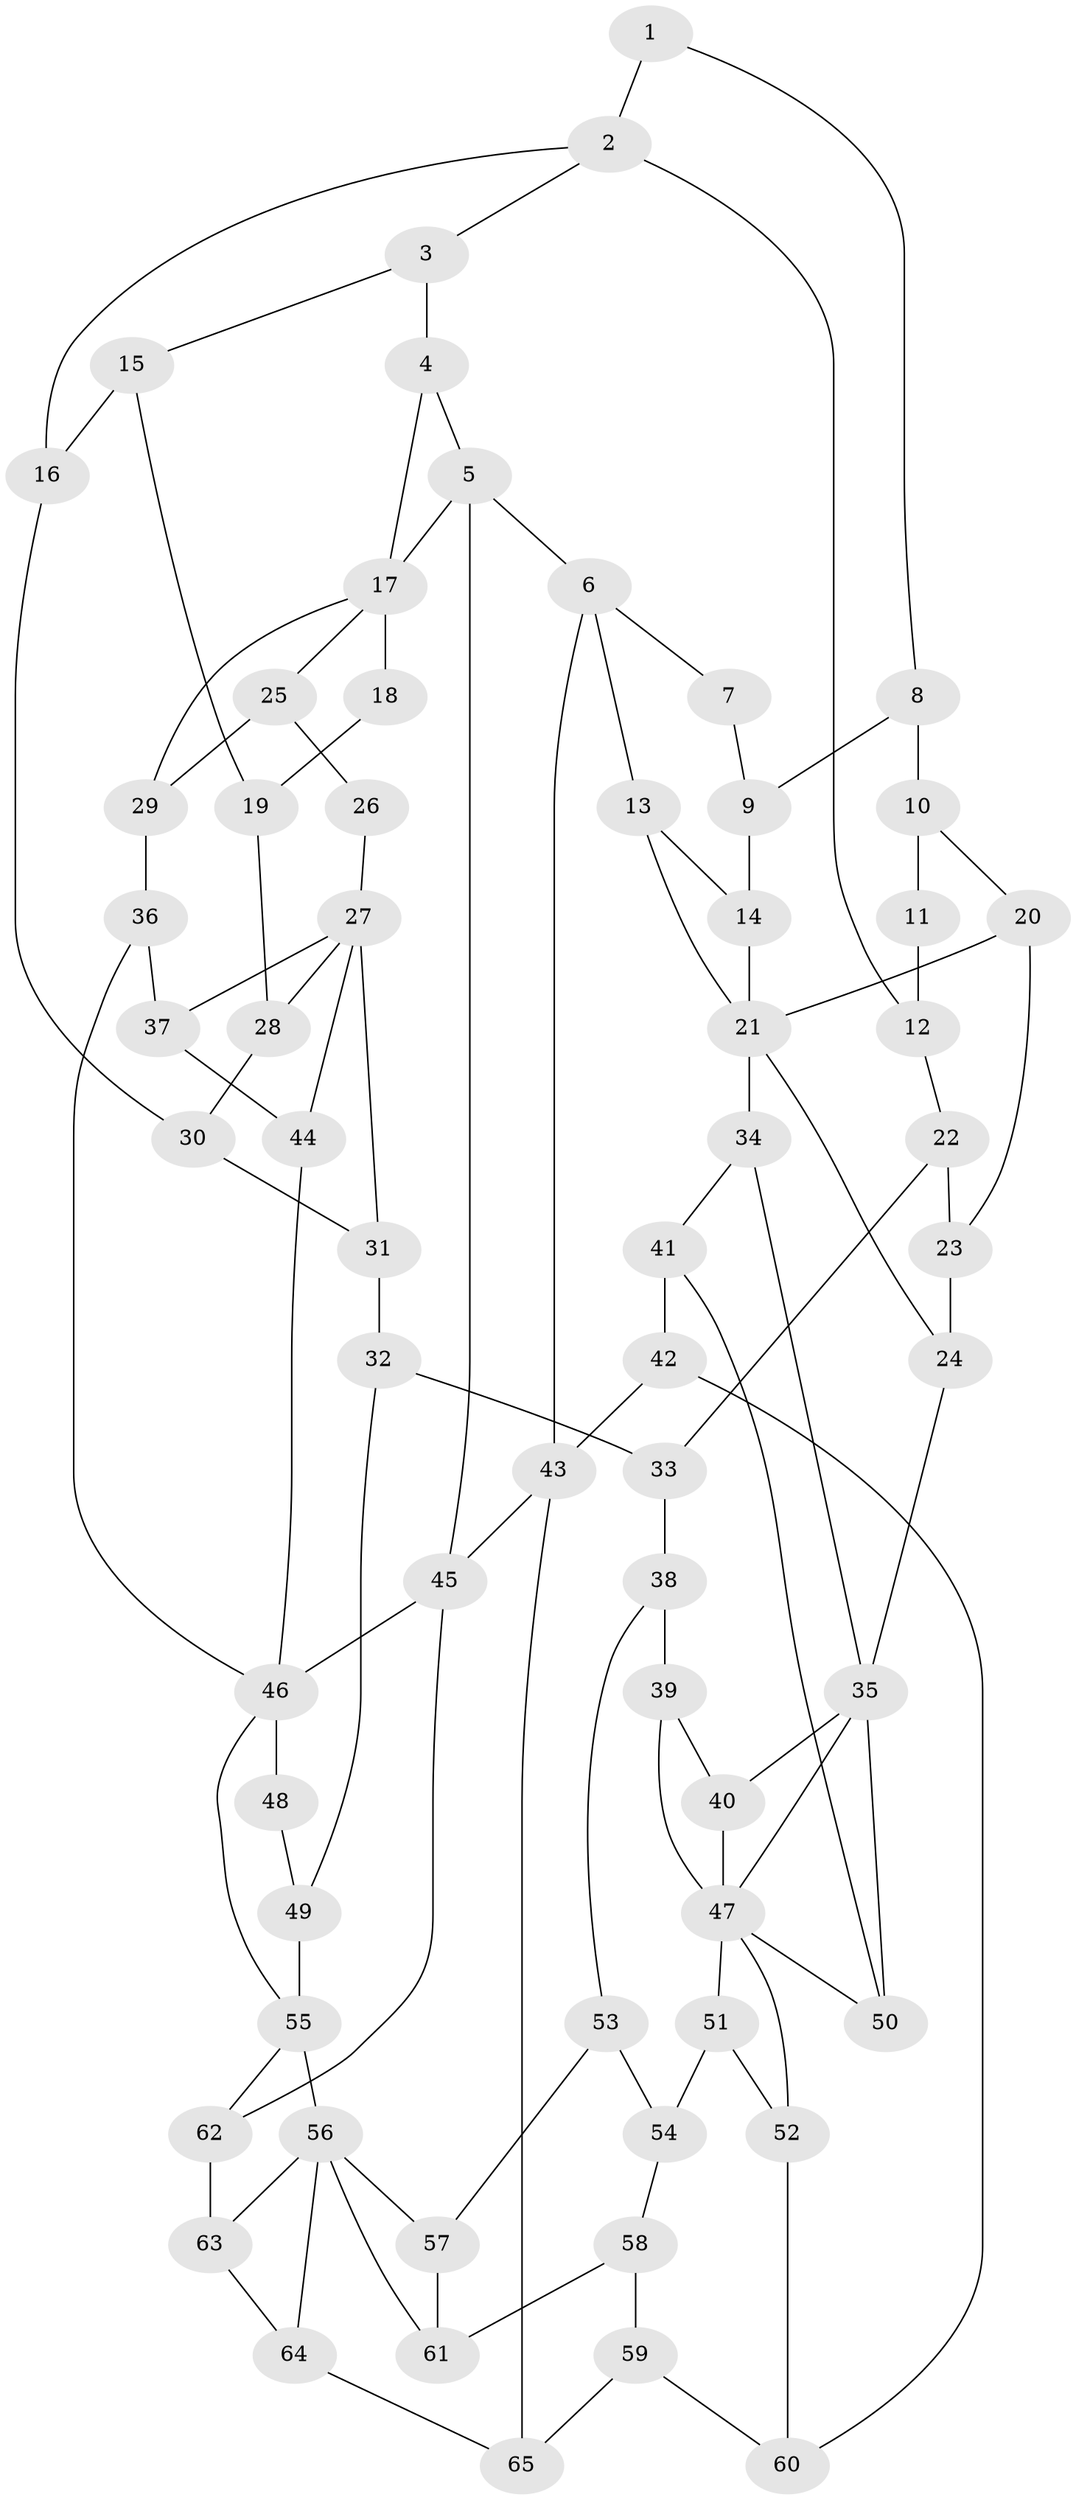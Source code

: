 // original degree distribution, {4: 0.2222222222222222, 5: 0.4888888888888889, 6: 0.24444444444444444, 3: 0.044444444444444446}
// Generated by graph-tools (version 1.1) at 2025/54/03/04/25 22:54:26]
// undirected, 65 vertices, 105 edges
graph export_dot {
  node [color=gray90,style=filled];
  1;
  2;
  3;
  4;
  5;
  6;
  7;
  8;
  9;
  10;
  11;
  12;
  13;
  14;
  15;
  16;
  17;
  18;
  19;
  20;
  21;
  22;
  23;
  24;
  25;
  26;
  27;
  28;
  29;
  30;
  31;
  32;
  33;
  34;
  35;
  36;
  37;
  38;
  39;
  40;
  41;
  42;
  43;
  44;
  45;
  46;
  47;
  48;
  49;
  50;
  51;
  52;
  53;
  54;
  55;
  56;
  57;
  58;
  59;
  60;
  61;
  62;
  63;
  64;
  65;
  1 -- 2 [weight=1.0];
  1 -- 8 [weight=1.0];
  2 -- 3 [weight=1.0];
  2 -- 12 [weight=1.0];
  2 -- 16 [weight=1.0];
  3 -- 4 [weight=1.0];
  3 -- 15 [weight=1.0];
  4 -- 5 [weight=1.0];
  4 -- 17 [weight=1.0];
  5 -- 6 [weight=1.0];
  5 -- 17 [weight=1.0];
  5 -- 45 [weight=1.0];
  6 -- 7 [weight=1.0];
  6 -- 13 [weight=1.0];
  6 -- 43 [weight=1.0];
  7 -- 9 [weight=1.0];
  8 -- 9 [weight=1.0];
  8 -- 10 [weight=1.0];
  9 -- 14 [weight=1.0];
  10 -- 11 [weight=1.0];
  10 -- 20 [weight=1.0];
  11 -- 12 [weight=1.0];
  12 -- 22 [weight=1.0];
  13 -- 14 [weight=1.0];
  13 -- 21 [weight=1.0];
  14 -- 21 [weight=1.0];
  15 -- 16 [weight=1.0];
  15 -- 19 [weight=1.0];
  16 -- 30 [weight=1.0];
  17 -- 18 [weight=2.0];
  17 -- 25 [weight=1.0];
  17 -- 29 [weight=1.0];
  18 -- 19 [weight=1.0];
  19 -- 28 [weight=1.0];
  20 -- 21 [weight=1.0];
  20 -- 23 [weight=1.0];
  21 -- 24 [weight=1.0];
  21 -- 34 [weight=1.0];
  22 -- 23 [weight=1.0];
  22 -- 33 [weight=1.0];
  23 -- 24 [weight=1.0];
  24 -- 35 [weight=1.0];
  25 -- 26 [weight=1.0];
  25 -- 29 [weight=1.0];
  26 -- 27 [weight=2.0];
  27 -- 28 [weight=1.0];
  27 -- 31 [weight=1.0];
  27 -- 37 [weight=1.0];
  27 -- 44 [weight=1.0];
  28 -- 30 [weight=1.0];
  29 -- 36 [weight=1.0];
  30 -- 31 [weight=1.0];
  31 -- 32 [weight=1.0];
  32 -- 33 [weight=1.0];
  32 -- 49 [weight=1.0];
  33 -- 38 [weight=1.0];
  34 -- 35 [weight=1.0];
  34 -- 41 [weight=1.0];
  35 -- 40 [weight=1.0];
  35 -- 47 [weight=1.0];
  35 -- 50 [weight=1.0];
  36 -- 37 [weight=1.0];
  36 -- 46 [weight=1.0];
  37 -- 44 [weight=1.0];
  38 -- 39 [weight=1.0];
  38 -- 53 [weight=1.0];
  39 -- 40 [weight=1.0];
  39 -- 47 [weight=1.0];
  40 -- 47 [weight=1.0];
  41 -- 42 [weight=1.0];
  41 -- 50 [weight=1.0];
  42 -- 43 [weight=1.0];
  42 -- 60 [weight=1.0];
  43 -- 45 [weight=1.0];
  43 -- 65 [weight=1.0];
  44 -- 46 [weight=1.0];
  45 -- 46 [weight=1.0];
  45 -- 62 [weight=1.0];
  46 -- 48 [weight=2.0];
  46 -- 55 [weight=1.0];
  47 -- 50 [weight=1.0];
  47 -- 51 [weight=1.0];
  47 -- 52 [weight=1.0];
  48 -- 49 [weight=1.0];
  49 -- 55 [weight=1.0];
  51 -- 52 [weight=1.0];
  51 -- 54 [weight=1.0];
  52 -- 60 [weight=1.0];
  53 -- 54 [weight=1.0];
  53 -- 57 [weight=1.0];
  54 -- 58 [weight=1.0];
  55 -- 56 [weight=2.0];
  55 -- 62 [weight=1.0];
  56 -- 57 [weight=1.0];
  56 -- 61 [weight=1.0];
  56 -- 63 [weight=1.0];
  56 -- 64 [weight=1.0];
  57 -- 61 [weight=1.0];
  58 -- 59 [weight=1.0];
  58 -- 61 [weight=1.0];
  59 -- 60 [weight=1.0];
  59 -- 65 [weight=1.0];
  62 -- 63 [weight=1.0];
  63 -- 64 [weight=1.0];
  64 -- 65 [weight=1.0];
}
